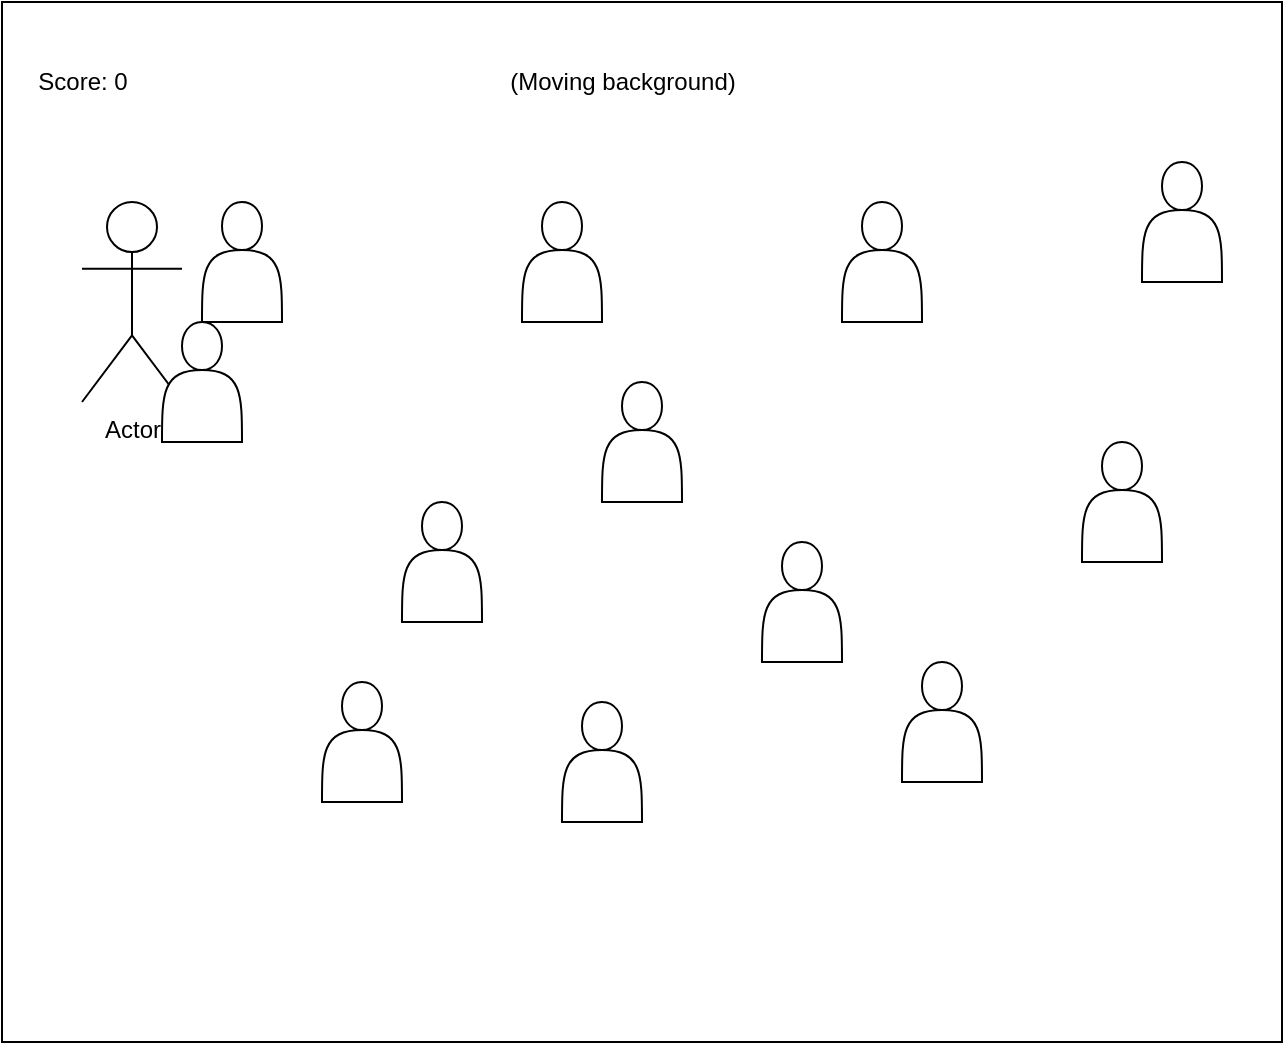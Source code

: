 <mxfile>
    <diagram id="m998ynfEFSZgKAOBnZY0" name="Page-1">
        <mxGraphModel dx="1074" dy="741" grid="1" gridSize="10" guides="1" tooltips="1" connect="1" arrows="1" fold="1" page="1" pageScale="1" pageWidth="850" pageHeight="1100" math="0" shadow="0">
            <root>
                <mxCell id="0"/>
                <mxCell id="1" parent="0"/>
                <mxCell id="2" value="" style="rounded=0;whiteSpace=wrap;html=1;" vertex="1" parent="1">
                    <mxGeometry x="90" y="80" width="640" height="520" as="geometry"/>
                </mxCell>
                <mxCell id="3" value="Score: 0" style="text;html=1;align=center;verticalAlign=middle;resizable=0;points=[];autosize=1;strokeColor=none;fillColor=none;" vertex="1" parent="1">
                    <mxGeometry x="100" y="110" width="60" height="20" as="geometry"/>
                </mxCell>
                <mxCell id="4" value="(Moving background)" style="text;html=1;align=center;verticalAlign=middle;resizable=0;points=[];autosize=1;strokeColor=none;fillColor=none;" vertex="1" parent="1">
                    <mxGeometry x="335" y="110" width="130" height="20" as="geometry"/>
                </mxCell>
                <mxCell id="5" value="Actor" style="shape=umlActor;verticalLabelPosition=bottom;verticalAlign=top;html=1;outlineConnect=0;" vertex="1" parent="1">
                    <mxGeometry x="130" y="180" width="50" height="100" as="geometry"/>
                </mxCell>
                <mxCell id="9" value="" style="shape=actor;whiteSpace=wrap;html=1;" vertex="1" parent="1">
                    <mxGeometry x="190" y="180" width="40" height="60" as="geometry"/>
                </mxCell>
                <mxCell id="10" value="" style="shape=actor;whiteSpace=wrap;html=1;" vertex="1" parent="1">
                    <mxGeometry x="660" y="160" width="40" height="60" as="geometry"/>
                </mxCell>
                <mxCell id="15" value="" style="shape=actor;whiteSpace=wrap;html=1;" vertex="1" parent="1">
                    <mxGeometry x="390" y="270" width="40" height="60" as="geometry"/>
                </mxCell>
                <mxCell id="16" value="" style="shape=actor;whiteSpace=wrap;html=1;" vertex="1" parent="1">
                    <mxGeometry x="510" y="180" width="40" height="60" as="geometry"/>
                </mxCell>
                <mxCell id="17" value="" style="shape=actor;whiteSpace=wrap;html=1;" vertex="1" parent="1">
                    <mxGeometry x="370" y="430" width="40" height="60" as="geometry"/>
                </mxCell>
                <mxCell id="18" value="" style="shape=actor;whiteSpace=wrap;html=1;" vertex="1" parent="1">
                    <mxGeometry x="170" y="240" width="40" height="60" as="geometry"/>
                </mxCell>
                <mxCell id="19" value="" style="shape=actor;whiteSpace=wrap;html=1;" vertex="1" parent="1">
                    <mxGeometry x="470" y="350" width="40" height="60" as="geometry"/>
                </mxCell>
                <mxCell id="20" value="" style="shape=actor;whiteSpace=wrap;html=1;" vertex="1" parent="1">
                    <mxGeometry x="630" y="300" width="40" height="60" as="geometry"/>
                </mxCell>
                <mxCell id="21" value="" style="shape=actor;whiteSpace=wrap;html=1;" vertex="1" parent="1">
                    <mxGeometry x="290" y="330" width="40" height="60" as="geometry"/>
                </mxCell>
                <mxCell id="22" value="" style="shape=actor;whiteSpace=wrap;html=1;" vertex="1" parent="1">
                    <mxGeometry x="350" y="180" width="40" height="60" as="geometry"/>
                </mxCell>
                <mxCell id="23" value="" style="shape=actor;whiteSpace=wrap;html=1;" vertex="1" parent="1">
                    <mxGeometry x="540" y="410" width="40" height="60" as="geometry"/>
                </mxCell>
                <mxCell id="24" value="" style="shape=actor;whiteSpace=wrap;html=1;" vertex="1" parent="1">
                    <mxGeometry x="250" y="420" width="40" height="60" as="geometry"/>
                </mxCell>
            </root>
        </mxGraphModel>
    </diagram>
</mxfile>